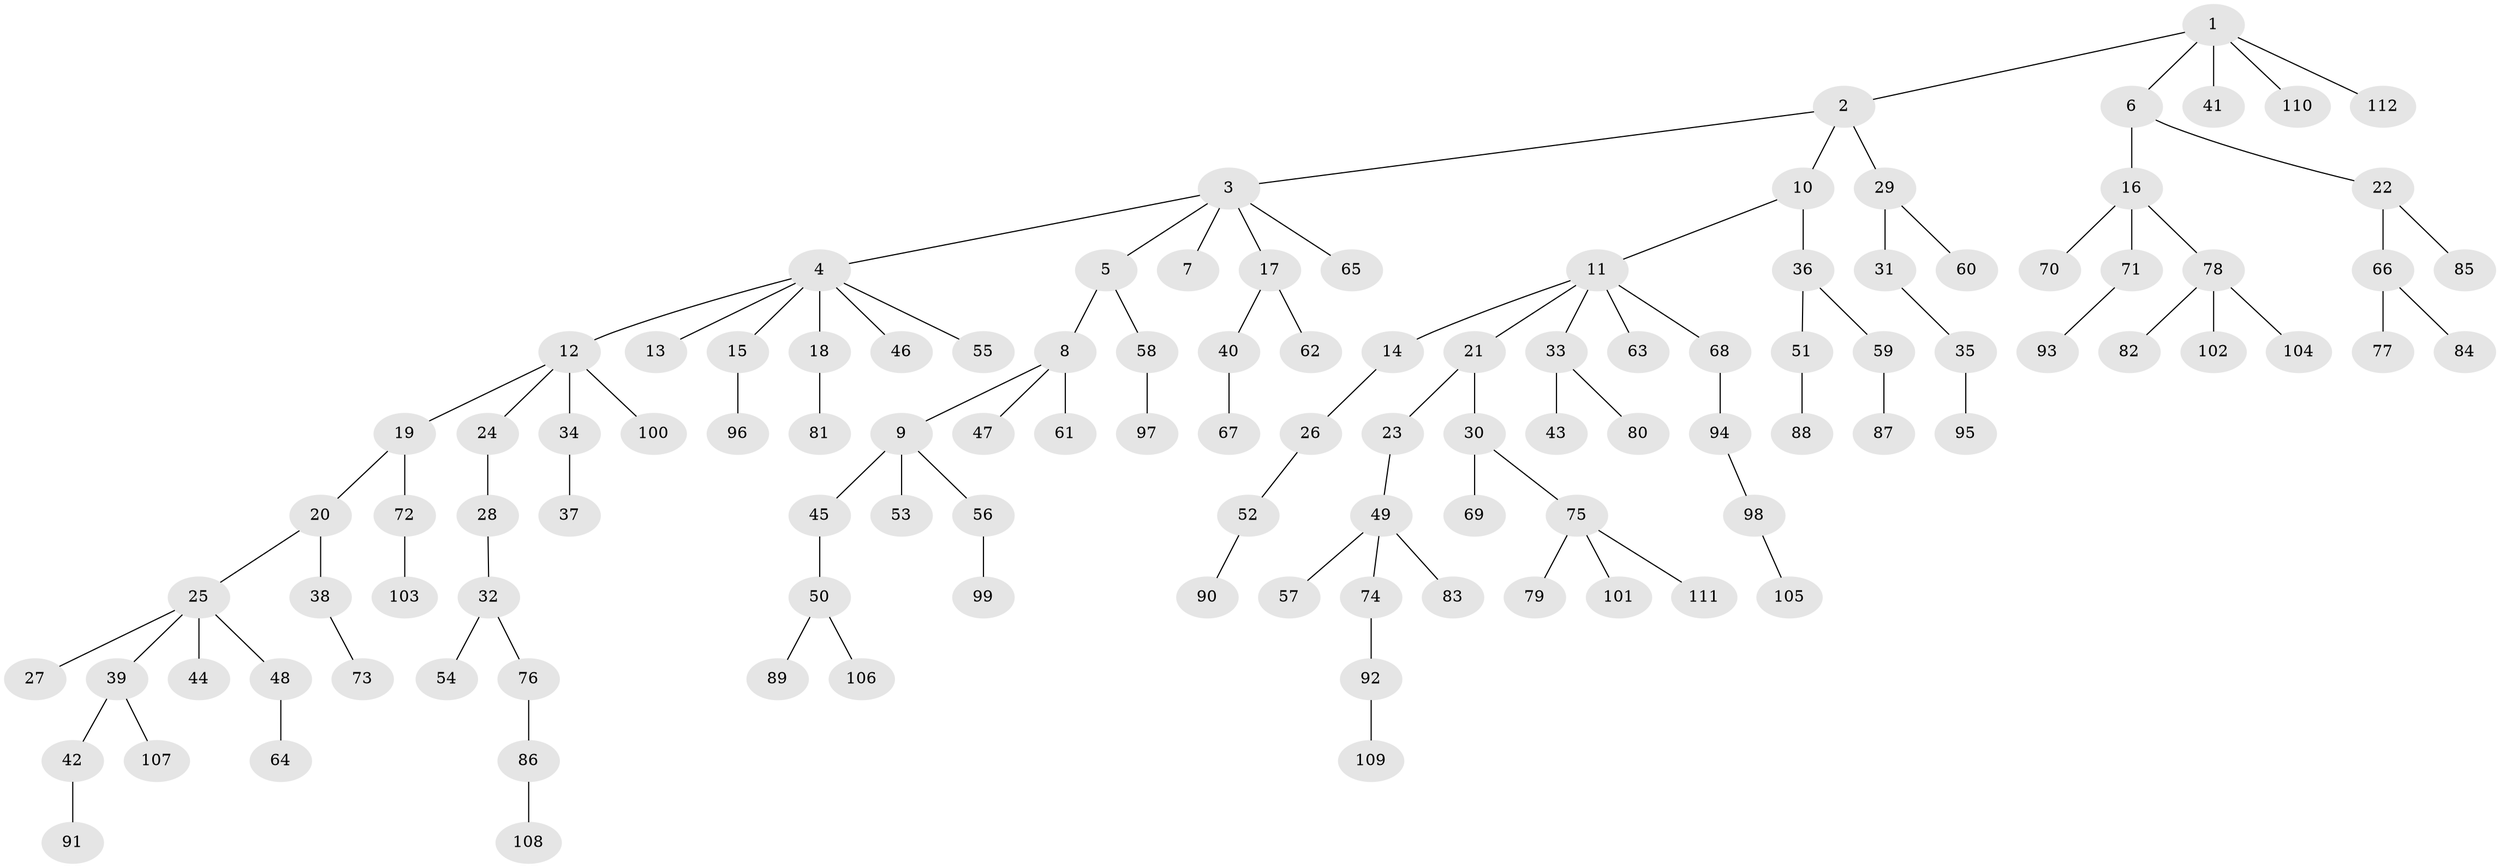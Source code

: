 // Generated by graph-tools (version 1.1) at 2025/26/03/09/25 03:26:26]
// undirected, 112 vertices, 111 edges
graph export_dot {
graph [start="1"]
  node [color=gray90,style=filled];
  1;
  2;
  3;
  4;
  5;
  6;
  7;
  8;
  9;
  10;
  11;
  12;
  13;
  14;
  15;
  16;
  17;
  18;
  19;
  20;
  21;
  22;
  23;
  24;
  25;
  26;
  27;
  28;
  29;
  30;
  31;
  32;
  33;
  34;
  35;
  36;
  37;
  38;
  39;
  40;
  41;
  42;
  43;
  44;
  45;
  46;
  47;
  48;
  49;
  50;
  51;
  52;
  53;
  54;
  55;
  56;
  57;
  58;
  59;
  60;
  61;
  62;
  63;
  64;
  65;
  66;
  67;
  68;
  69;
  70;
  71;
  72;
  73;
  74;
  75;
  76;
  77;
  78;
  79;
  80;
  81;
  82;
  83;
  84;
  85;
  86;
  87;
  88;
  89;
  90;
  91;
  92;
  93;
  94;
  95;
  96;
  97;
  98;
  99;
  100;
  101;
  102;
  103;
  104;
  105;
  106;
  107;
  108;
  109;
  110;
  111;
  112;
  1 -- 2;
  1 -- 6;
  1 -- 41;
  1 -- 110;
  1 -- 112;
  2 -- 3;
  2 -- 10;
  2 -- 29;
  3 -- 4;
  3 -- 5;
  3 -- 7;
  3 -- 17;
  3 -- 65;
  4 -- 12;
  4 -- 13;
  4 -- 15;
  4 -- 18;
  4 -- 46;
  4 -- 55;
  5 -- 8;
  5 -- 58;
  6 -- 16;
  6 -- 22;
  8 -- 9;
  8 -- 47;
  8 -- 61;
  9 -- 45;
  9 -- 53;
  9 -- 56;
  10 -- 11;
  10 -- 36;
  11 -- 14;
  11 -- 21;
  11 -- 33;
  11 -- 63;
  11 -- 68;
  12 -- 19;
  12 -- 24;
  12 -- 34;
  12 -- 100;
  14 -- 26;
  15 -- 96;
  16 -- 70;
  16 -- 71;
  16 -- 78;
  17 -- 40;
  17 -- 62;
  18 -- 81;
  19 -- 20;
  19 -- 72;
  20 -- 25;
  20 -- 38;
  21 -- 23;
  21 -- 30;
  22 -- 66;
  22 -- 85;
  23 -- 49;
  24 -- 28;
  25 -- 27;
  25 -- 39;
  25 -- 44;
  25 -- 48;
  26 -- 52;
  28 -- 32;
  29 -- 31;
  29 -- 60;
  30 -- 69;
  30 -- 75;
  31 -- 35;
  32 -- 54;
  32 -- 76;
  33 -- 43;
  33 -- 80;
  34 -- 37;
  35 -- 95;
  36 -- 51;
  36 -- 59;
  38 -- 73;
  39 -- 42;
  39 -- 107;
  40 -- 67;
  42 -- 91;
  45 -- 50;
  48 -- 64;
  49 -- 57;
  49 -- 74;
  49 -- 83;
  50 -- 89;
  50 -- 106;
  51 -- 88;
  52 -- 90;
  56 -- 99;
  58 -- 97;
  59 -- 87;
  66 -- 77;
  66 -- 84;
  68 -- 94;
  71 -- 93;
  72 -- 103;
  74 -- 92;
  75 -- 79;
  75 -- 101;
  75 -- 111;
  76 -- 86;
  78 -- 82;
  78 -- 102;
  78 -- 104;
  86 -- 108;
  92 -- 109;
  94 -- 98;
  98 -- 105;
}
